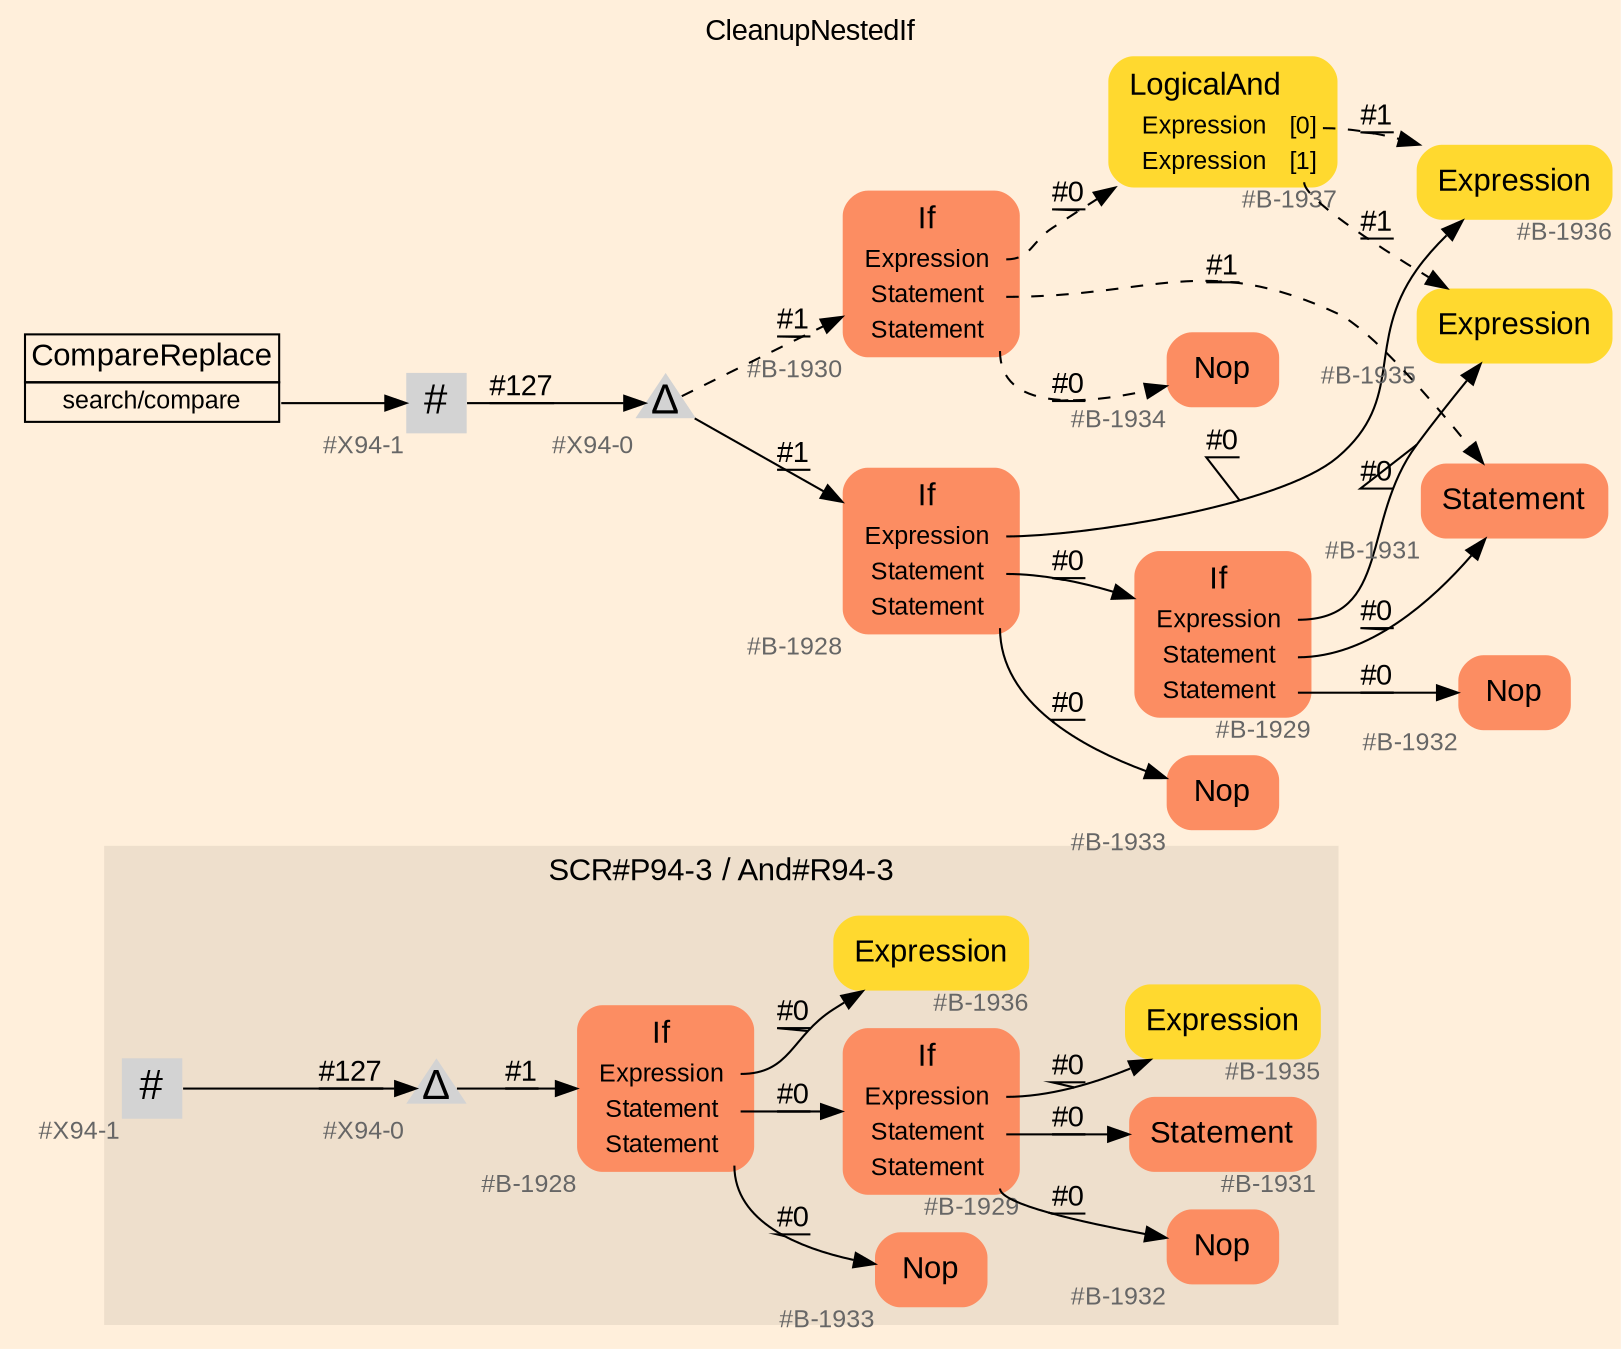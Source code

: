 digraph "CleanupNestedIf" {
label = "CleanupNestedIf"
labelloc = t
graph [
    rankdir = "LR"
    ranksep = 0.3
    bgcolor = antiquewhite1
    color = black
    fontcolor = black
    fontname = "Arial"
];
node [
    fontname = "Arial"
];
edge [
    fontname = "Arial"
];

// -------------------- figure And#R94-3 --------------------
// -------- region And#R94-3 ----------
subgraph "clusterAnd#R94-3" {
    label = "SCR#P94-3 / And#R94-3"
    style = "filled"
    color = antiquewhite2
    fontsize = "15"
    // -------- block And#R94-3/#B-1931 ----------
    "And#R94-3/#B-1931" [
        fillcolor = "/set28/2"
        xlabel = "#B-1931"
        fontsize = "12"
        fontcolor = grey40
        shape = "plaintext"
        label = <<TABLE BORDER="0" CELLBORDER="0" CELLSPACING="0">
         <TR><TD><FONT COLOR="black" POINT-SIZE="15">Statement</FONT></TD></TR>
        </TABLE>>
        style = "rounded,filled"
    ];
    
    // -------- block And#R94-3/#X94-0 ----------
    "And#R94-3/#X94-0" [
        xlabel = "#X94-0"
        fontsize = "12"
        fontcolor = grey40
        shape = "triangle"
        label = <<FONT COLOR="black" POINT-SIZE="20">Δ</FONT>>
        style = "filled"
        penwidth = 0.0
        fixedsize = true
        width = 0.4
        height = 0.4
    ];
    
    // -------- block And#R94-3/#B-1933 ----------
    "And#R94-3/#B-1933" [
        fillcolor = "/set28/2"
        xlabel = "#B-1933"
        fontsize = "12"
        fontcolor = grey40
        shape = "plaintext"
        label = <<TABLE BORDER="0" CELLBORDER="0" CELLSPACING="0">
         <TR><TD><FONT COLOR="black" POINT-SIZE="15">Nop</FONT></TD></TR>
        </TABLE>>
        style = "rounded,filled"
    ];
    
    // -------- block And#R94-3/#B-1935 ----------
    "And#R94-3/#B-1935" [
        fillcolor = "/set28/6"
        xlabel = "#B-1935"
        fontsize = "12"
        fontcolor = grey40
        shape = "plaintext"
        label = <<TABLE BORDER="0" CELLBORDER="0" CELLSPACING="0">
         <TR><TD><FONT COLOR="black" POINT-SIZE="15">Expression</FONT></TD></TR>
        </TABLE>>
        style = "rounded,filled"
    ];
    
    // -------- block And#R94-3/#B-1929 ----------
    "And#R94-3/#B-1929" [
        fillcolor = "/set28/2"
        xlabel = "#B-1929"
        fontsize = "12"
        fontcolor = grey40
        shape = "plaintext"
        label = <<TABLE BORDER="0" CELLBORDER="0" CELLSPACING="0">
         <TR><TD><FONT COLOR="black" POINT-SIZE="15">If</FONT></TD></TR>
         <TR><TD><FONT COLOR="black" POINT-SIZE="12">Expression</FONT></TD><TD PORT="port0"></TD></TR>
         <TR><TD><FONT COLOR="black" POINT-SIZE="12">Statement</FONT></TD><TD PORT="port1"></TD></TR>
         <TR><TD><FONT COLOR="black" POINT-SIZE="12">Statement</FONT></TD><TD PORT="port2"></TD></TR>
        </TABLE>>
        style = "rounded,filled"
    ];
    
    // -------- block And#R94-3/#X94-1 ----------
    "And#R94-3/#X94-1" [
        xlabel = "#X94-1"
        fontsize = "12"
        fontcolor = grey40
        shape = "square"
        label = <<FONT COLOR="black" POINT-SIZE="20">#</FONT>>
        style = "filled"
        penwidth = 0.0
        fixedsize = true
        width = 0.4
        height = 0.4
    ];
    
    // -------- block And#R94-3/#B-1936 ----------
    "And#R94-3/#B-1936" [
        fillcolor = "/set28/6"
        xlabel = "#B-1936"
        fontsize = "12"
        fontcolor = grey40
        shape = "plaintext"
        label = <<TABLE BORDER="0" CELLBORDER="0" CELLSPACING="0">
         <TR><TD><FONT COLOR="black" POINT-SIZE="15">Expression</FONT></TD></TR>
        </TABLE>>
        style = "rounded,filled"
    ];
    
    // -------- block And#R94-3/#B-1928 ----------
    "And#R94-3/#B-1928" [
        fillcolor = "/set28/2"
        xlabel = "#B-1928"
        fontsize = "12"
        fontcolor = grey40
        shape = "plaintext"
        label = <<TABLE BORDER="0" CELLBORDER="0" CELLSPACING="0">
         <TR><TD><FONT COLOR="black" POINT-SIZE="15">If</FONT></TD></TR>
         <TR><TD><FONT COLOR="black" POINT-SIZE="12">Expression</FONT></TD><TD PORT="port0"></TD></TR>
         <TR><TD><FONT COLOR="black" POINT-SIZE="12">Statement</FONT></TD><TD PORT="port1"></TD></TR>
         <TR><TD><FONT COLOR="black" POINT-SIZE="12">Statement</FONT></TD><TD PORT="port2"></TD></TR>
        </TABLE>>
        style = "rounded,filled"
    ];
    
    // -------- block And#R94-3/#B-1932 ----------
    "And#R94-3/#B-1932" [
        fillcolor = "/set28/2"
        xlabel = "#B-1932"
        fontsize = "12"
        fontcolor = grey40
        shape = "plaintext"
        label = <<TABLE BORDER="0" CELLBORDER="0" CELLSPACING="0">
         <TR><TD><FONT COLOR="black" POINT-SIZE="15">Nop</FONT></TD></TR>
        </TABLE>>
        style = "rounded,filled"
    ];
    
}

"And#R94-3/#X94-0" -> "And#R94-3/#B-1928" [
    label = "#1"
    decorate = true
    color = black
    fontcolor = black
];

"And#R94-3/#B-1929":port0 -> "And#R94-3/#B-1935" [
    label = "#0"
    decorate = true
    color = black
    fontcolor = black
];

"And#R94-3/#B-1929":port1 -> "And#R94-3/#B-1931" [
    label = "#0"
    decorate = true
    color = black
    fontcolor = black
];

"And#R94-3/#B-1929":port2 -> "And#R94-3/#B-1932" [
    label = "#0"
    decorate = true
    color = black
    fontcolor = black
];

"And#R94-3/#X94-1" -> "And#R94-3/#X94-0" [
    label = "#127"
    decorate = true
    color = black
    fontcolor = black
];

"And#R94-3/#B-1928":port0 -> "And#R94-3/#B-1936" [
    label = "#0"
    decorate = true
    color = black
    fontcolor = black
];

"And#R94-3/#B-1928":port1 -> "And#R94-3/#B-1929" [
    label = "#0"
    decorate = true
    color = black
    fontcolor = black
];

"And#R94-3/#B-1928":port2 -> "And#R94-3/#B-1933" [
    label = "#0"
    decorate = true
    color = black
    fontcolor = black
];


// -------------------- transformation figure --------------------
// -------- block CR#X94-2 ----------
"CR#X94-2" [
    fillcolor = antiquewhite1
    fontsize = "12"
    fontcolor = grey40
    shape = "plaintext"
    label = <<TABLE BORDER="0" CELLBORDER="1" CELLSPACING="0">
     <TR><TD><FONT COLOR="black" POINT-SIZE="15">CompareReplace</FONT></TD></TR>
     <TR><TD PORT="port0"><FONT COLOR="black" POINT-SIZE="12">search/compare</FONT></TD></TR>
    </TABLE>>
    style = "filled"
    color = black
];

// -------- block #X94-1 ----------
"#X94-1" [
    xlabel = "#X94-1"
    fontsize = "12"
    fontcolor = grey40
    shape = "square"
    label = <<FONT COLOR="black" POINT-SIZE="20">#</FONT>>
    style = "filled"
    penwidth = 0.0
    fixedsize = true
    width = 0.4
    height = 0.4
];

// -------- block #X94-0 ----------
"#X94-0" [
    xlabel = "#X94-0"
    fontsize = "12"
    fontcolor = grey40
    shape = "triangle"
    label = <<FONT COLOR="black" POINT-SIZE="20">Δ</FONT>>
    style = "filled"
    penwidth = 0.0
    fixedsize = true
    width = 0.4
    height = 0.4
];

// -------- block #B-1928 ----------
"#B-1928" [
    fillcolor = "/set28/2"
    xlabel = "#B-1928"
    fontsize = "12"
    fontcolor = grey40
    shape = "plaintext"
    label = <<TABLE BORDER="0" CELLBORDER="0" CELLSPACING="0">
     <TR><TD><FONT COLOR="black" POINT-SIZE="15">If</FONT></TD></TR>
     <TR><TD><FONT COLOR="black" POINT-SIZE="12">Expression</FONT></TD><TD PORT="port0"></TD></TR>
     <TR><TD><FONT COLOR="black" POINT-SIZE="12">Statement</FONT></TD><TD PORT="port1"></TD></TR>
     <TR><TD><FONT COLOR="black" POINT-SIZE="12">Statement</FONT></TD><TD PORT="port2"></TD></TR>
    </TABLE>>
    style = "rounded,filled"
];

// -------- block #B-1936 ----------
"#B-1936" [
    fillcolor = "/set28/6"
    xlabel = "#B-1936"
    fontsize = "12"
    fontcolor = grey40
    shape = "plaintext"
    label = <<TABLE BORDER="0" CELLBORDER="0" CELLSPACING="0">
     <TR><TD><FONT COLOR="black" POINT-SIZE="15">Expression</FONT></TD></TR>
    </TABLE>>
    style = "rounded,filled"
];

// -------- block #B-1929 ----------
"#B-1929" [
    fillcolor = "/set28/2"
    xlabel = "#B-1929"
    fontsize = "12"
    fontcolor = grey40
    shape = "plaintext"
    label = <<TABLE BORDER="0" CELLBORDER="0" CELLSPACING="0">
     <TR><TD><FONT COLOR="black" POINT-SIZE="15">If</FONT></TD></TR>
     <TR><TD><FONT COLOR="black" POINT-SIZE="12">Expression</FONT></TD><TD PORT="port0"></TD></TR>
     <TR><TD><FONT COLOR="black" POINT-SIZE="12">Statement</FONT></TD><TD PORT="port1"></TD></TR>
     <TR><TD><FONT COLOR="black" POINT-SIZE="12">Statement</FONT></TD><TD PORT="port2"></TD></TR>
    </TABLE>>
    style = "rounded,filled"
];

// -------- block #B-1935 ----------
"#B-1935" [
    fillcolor = "/set28/6"
    xlabel = "#B-1935"
    fontsize = "12"
    fontcolor = grey40
    shape = "plaintext"
    label = <<TABLE BORDER="0" CELLBORDER="0" CELLSPACING="0">
     <TR><TD><FONT COLOR="black" POINT-SIZE="15">Expression</FONT></TD></TR>
    </TABLE>>
    style = "rounded,filled"
];

// -------- block #B-1931 ----------
"#B-1931" [
    fillcolor = "/set28/2"
    xlabel = "#B-1931"
    fontsize = "12"
    fontcolor = grey40
    shape = "plaintext"
    label = <<TABLE BORDER="0" CELLBORDER="0" CELLSPACING="0">
     <TR><TD><FONT COLOR="black" POINT-SIZE="15">Statement</FONT></TD></TR>
    </TABLE>>
    style = "rounded,filled"
];

// -------- block #B-1932 ----------
"#B-1932" [
    fillcolor = "/set28/2"
    xlabel = "#B-1932"
    fontsize = "12"
    fontcolor = grey40
    shape = "plaintext"
    label = <<TABLE BORDER="0" CELLBORDER="0" CELLSPACING="0">
     <TR><TD><FONT COLOR="black" POINT-SIZE="15">Nop</FONT></TD></TR>
    </TABLE>>
    style = "rounded,filled"
];

// -------- block #B-1933 ----------
"#B-1933" [
    fillcolor = "/set28/2"
    xlabel = "#B-1933"
    fontsize = "12"
    fontcolor = grey40
    shape = "plaintext"
    label = <<TABLE BORDER="0" CELLBORDER="0" CELLSPACING="0">
     <TR><TD><FONT COLOR="black" POINT-SIZE="15">Nop</FONT></TD></TR>
    </TABLE>>
    style = "rounded,filled"
];

// -------- block #B-1930 ----------
"#B-1930" [
    fillcolor = "/set28/2"
    xlabel = "#B-1930"
    fontsize = "12"
    fontcolor = grey40
    shape = "plaintext"
    label = <<TABLE BORDER="0" CELLBORDER="0" CELLSPACING="0">
     <TR><TD><FONT COLOR="black" POINT-SIZE="15">If</FONT></TD></TR>
     <TR><TD><FONT COLOR="black" POINT-SIZE="12">Expression</FONT></TD><TD PORT="port0"></TD></TR>
     <TR><TD><FONT COLOR="black" POINT-SIZE="12">Statement</FONT></TD><TD PORT="port1"></TD></TR>
     <TR><TD><FONT COLOR="black" POINT-SIZE="12">Statement</FONT></TD><TD PORT="port2"></TD></TR>
    </TABLE>>
    style = "rounded,filled"
];

// -------- block #B-1937 ----------
"#B-1937" [
    fillcolor = "/set28/6"
    xlabel = "#B-1937"
    fontsize = "12"
    fontcolor = grey40
    shape = "plaintext"
    label = <<TABLE BORDER="0" CELLBORDER="0" CELLSPACING="0">
     <TR><TD><FONT COLOR="black" POINT-SIZE="15">LogicalAnd</FONT></TD></TR>
     <TR><TD><FONT COLOR="black" POINT-SIZE="12">Expression</FONT></TD><TD PORT="port0"><FONT COLOR="black" POINT-SIZE="12">[0]</FONT></TD></TR>
     <TR><TD><FONT COLOR="black" POINT-SIZE="12">Expression</FONT></TD><TD PORT="port1"><FONT COLOR="black" POINT-SIZE="12">[1]</FONT></TD></TR>
    </TABLE>>
    style = "rounded,filled"
];

// -------- block #B-1934 ----------
"#B-1934" [
    fillcolor = "/set28/2"
    xlabel = "#B-1934"
    fontsize = "12"
    fontcolor = grey40
    shape = "plaintext"
    label = <<TABLE BORDER="0" CELLBORDER="0" CELLSPACING="0">
     <TR><TD><FONT COLOR="black" POINT-SIZE="15">Nop</FONT></TD></TR>
    </TABLE>>
    style = "rounded,filled"
];

"CR#X94-2":port0 -> "#X94-1" [
    label = ""
    decorate = true
    color = black
    fontcolor = black
];

"#X94-1" -> "#X94-0" [
    label = "#127"
    decorate = true
    color = black
    fontcolor = black
];

"#X94-0" -> "#B-1928" [
    label = "#1"
    decorate = true
    color = black
    fontcolor = black
];

"#X94-0" -> "#B-1930" [
    style="dashed"
    label = "#1"
    decorate = true
    color = black
    fontcolor = black
];

"#B-1928":port0 -> "#B-1936" [
    label = "#0"
    decorate = true
    color = black
    fontcolor = black
];

"#B-1928":port1 -> "#B-1929" [
    label = "#0"
    decorate = true
    color = black
    fontcolor = black
];

"#B-1928":port2 -> "#B-1933" [
    label = "#0"
    decorate = true
    color = black
    fontcolor = black
];

"#B-1929":port0 -> "#B-1935" [
    label = "#0"
    decorate = true
    color = black
    fontcolor = black
];

"#B-1929":port1 -> "#B-1931" [
    label = "#0"
    decorate = true
    color = black
    fontcolor = black
];

"#B-1929":port2 -> "#B-1932" [
    label = "#0"
    decorate = true
    color = black
    fontcolor = black
];

"#B-1930":port0 -> "#B-1937" [
    style="dashed"
    label = "#0"
    decorate = true
    color = black
    fontcolor = black
];

"#B-1930":port1 -> "#B-1931" [
    style="dashed"
    label = "#1"
    decorate = true
    color = black
    fontcolor = black
];

"#B-1930":port2 -> "#B-1934" [
    style="dashed"
    label = "#0"
    decorate = true
    color = black
    fontcolor = black
];

"#B-1937":port0 -> "#B-1936" [
    style="dashed"
    label = "#1"
    decorate = true
    color = black
    fontcolor = black
];

"#B-1937":port1 -> "#B-1935" [
    style="dashed"
    label = "#1"
    decorate = true
    color = black
    fontcolor = black
];


}
